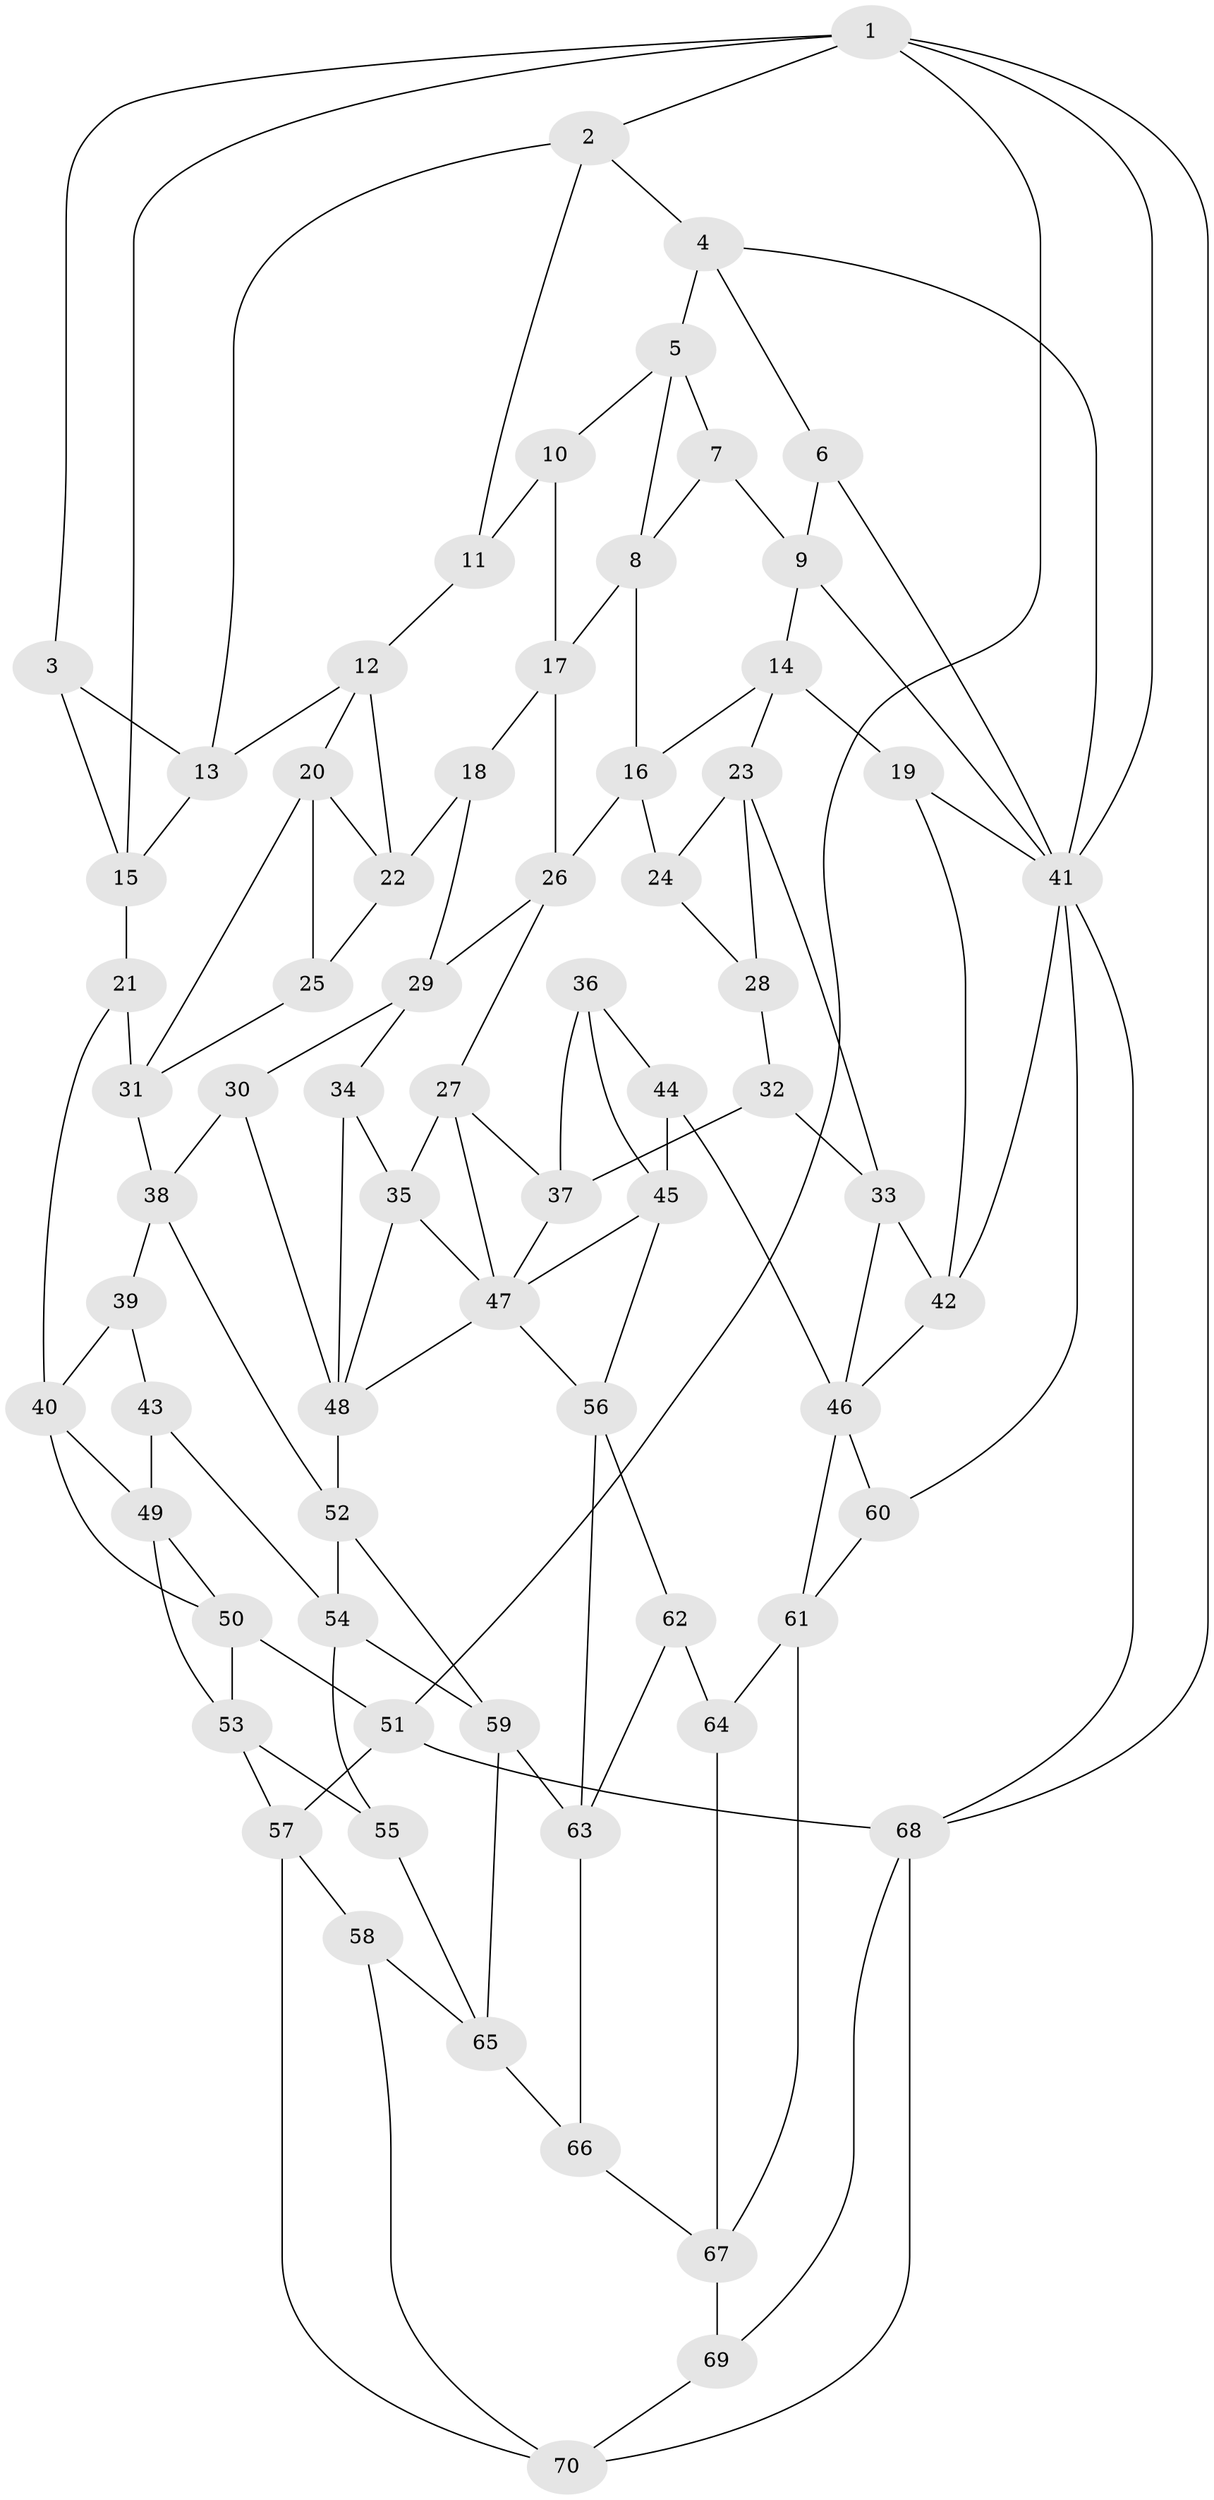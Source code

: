 // original degree distribution, {3: 0.014388489208633094, 5: 0.5467625899280576, 6: 0.20863309352517986, 4: 0.2302158273381295}
// Generated by graph-tools (version 1.1) at 2025/27/03/09/25 03:27:12]
// undirected, 70 vertices, 133 edges
graph export_dot {
graph [start="1"]
  node [color=gray90,style=filled];
  1;
  2;
  3;
  4;
  5;
  6;
  7;
  8;
  9;
  10;
  11;
  12;
  13;
  14;
  15;
  16;
  17;
  18;
  19;
  20;
  21;
  22;
  23;
  24;
  25;
  26;
  27;
  28;
  29;
  30;
  31;
  32;
  33;
  34;
  35;
  36;
  37;
  38;
  39;
  40;
  41;
  42;
  43;
  44;
  45;
  46;
  47;
  48;
  49;
  50;
  51;
  52;
  53;
  54;
  55;
  56;
  57;
  58;
  59;
  60;
  61;
  62;
  63;
  64;
  65;
  66;
  67;
  68;
  69;
  70;
  1 -- 2 [weight=1.0];
  1 -- 3 [weight=1.0];
  1 -- 15 [weight=1.0];
  1 -- 41 [weight=1.0];
  1 -- 51 [weight=1.0];
  1 -- 68 [weight=1.0];
  2 -- 4 [weight=1.0];
  2 -- 11 [weight=1.0];
  2 -- 13 [weight=1.0];
  3 -- 13 [weight=1.0];
  3 -- 15 [weight=1.0];
  4 -- 5 [weight=1.0];
  4 -- 6 [weight=1.0];
  4 -- 41 [weight=1.0];
  5 -- 7 [weight=1.0];
  5 -- 8 [weight=1.0];
  5 -- 10 [weight=1.0];
  6 -- 9 [weight=1.0];
  6 -- 41 [weight=1.0];
  7 -- 8 [weight=1.0];
  7 -- 9 [weight=1.0];
  8 -- 16 [weight=1.0];
  8 -- 17 [weight=1.0];
  9 -- 14 [weight=1.0];
  9 -- 41 [weight=1.0];
  10 -- 11 [weight=2.0];
  10 -- 17 [weight=1.0];
  11 -- 12 [weight=1.0];
  12 -- 13 [weight=1.0];
  12 -- 20 [weight=1.0];
  12 -- 22 [weight=1.0];
  13 -- 15 [weight=1.0];
  14 -- 16 [weight=1.0];
  14 -- 19 [weight=1.0];
  14 -- 23 [weight=1.0];
  15 -- 21 [weight=1.0];
  16 -- 24 [weight=1.0];
  16 -- 26 [weight=1.0];
  17 -- 18 [weight=1.0];
  17 -- 26 [weight=1.0];
  18 -- 22 [weight=1.0];
  18 -- 29 [weight=1.0];
  19 -- 41 [weight=1.0];
  19 -- 42 [weight=1.0];
  20 -- 22 [weight=1.0];
  20 -- 25 [weight=1.0];
  20 -- 31 [weight=1.0];
  21 -- 31 [weight=1.0];
  21 -- 40 [weight=1.0];
  22 -- 25 [weight=1.0];
  23 -- 24 [weight=1.0];
  23 -- 28 [weight=1.0];
  23 -- 33 [weight=1.0];
  24 -- 28 [weight=1.0];
  25 -- 31 [weight=1.0];
  26 -- 27 [weight=1.0];
  26 -- 29 [weight=1.0];
  27 -- 35 [weight=1.0];
  27 -- 37 [weight=1.0];
  27 -- 47 [weight=1.0];
  28 -- 32 [weight=2.0];
  29 -- 30 [weight=1.0];
  29 -- 34 [weight=1.0];
  30 -- 38 [weight=1.0];
  30 -- 48 [weight=1.0];
  31 -- 38 [weight=1.0];
  32 -- 33 [weight=1.0];
  32 -- 37 [weight=1.0];
  33 -- 42 [weight=1.0];
  33 -- 46 [weight=1.0];
  34 -- 35 [weight=1.0];
  34 -- 48 [weight=1.0];
  35 -- 47 [weight=1.0];
  35 -- 48 [weight=1.0];
  36 -- 37 [weight=1.0];
  36 -- 44 [weight=1.0];
  36 -- 45 [weight=1.0];
  37 -- 47 [weight=1.0];
  38 -- 39 [weight=1.0];
  38 -- 52 [weight=1.0];
  39 -- 40 [weight=1.0];
  39 -- 43 [weight=1.0];
  40 -- 49 [weight=1.0];
  40 -- 50 [weight=1.0];
  41 -- 42 [weight=1.0];
  41 -- 60 [weight=1.0];
  41 -- 68 [weight=1.0];
  42 -- 46 [weight=1.0];
  43 -- 49 [weight=2.0];
  43 -- 54 [weight=1.0];
  44 -- 45 [weight=1.0];
  44 -- 46 [weight=2.0];
  45 -- 47 [weight=1.0];
  45 -- 56 [weight=1.0];
  46 -- 60 [weight=1.0];
  46 -- 61 [weight=1.0];
  47 -- 48 [weight=1.0];
  47 -- 56 [weight=1.0];
  48 -- 52 [weight=2.0];
  49 -- 50 [weight=1.0];
  49 -- 53 [weight=1.0];
  50 -- 51 [weight=3.0];
  50 -- 53 [weight=1.0];
  51 -- 57 [weight=1.0];
  51 -- 68 [weight=1.0];
  52 -- 54 [weight=1.0];
  52 -- 59 [weight=1.0];
  53 -- 55 [weight=1.0];
  53 -- 57 [weight=1.0];
  54 -- 55 [weight=1.0];
  54 -- 59 [weight=1.0];
  55 -- 65 [weight=1.0];
  56 -- 62 [weight=1.0];
  56 -- 63 [weight=1.0];
  57 -- 58 [weight=1.0];
  57 -- 70 [weight=1.0];
  58 -- 65 [weight=1.0];
  58 -- 70 [weight=1.0];
  59 -- 63 [weight=1.0];
  59 -- 65 [weight=1.0];
  60 -- 61 [weight=1.0];
  61 -- 64 [weight=1.0];
  61 -- 67 [weight=1.0];
  62 -- 63 [weight=1.0];
  62 -- 64 [weight=2.0];
  63 -- 66 [weight=1.0];
  64 -- 67 [weight=1.0];
  65 -- 66 [weight=1.0];
  66 -- 67 [weight=1.0];
  67 -- 69 [weight=1.0];
  68 -- 69 [weight=1.0];
  68 -- 70 [weight=1.0];
  69 -- 70 [weight=1.0];
}
